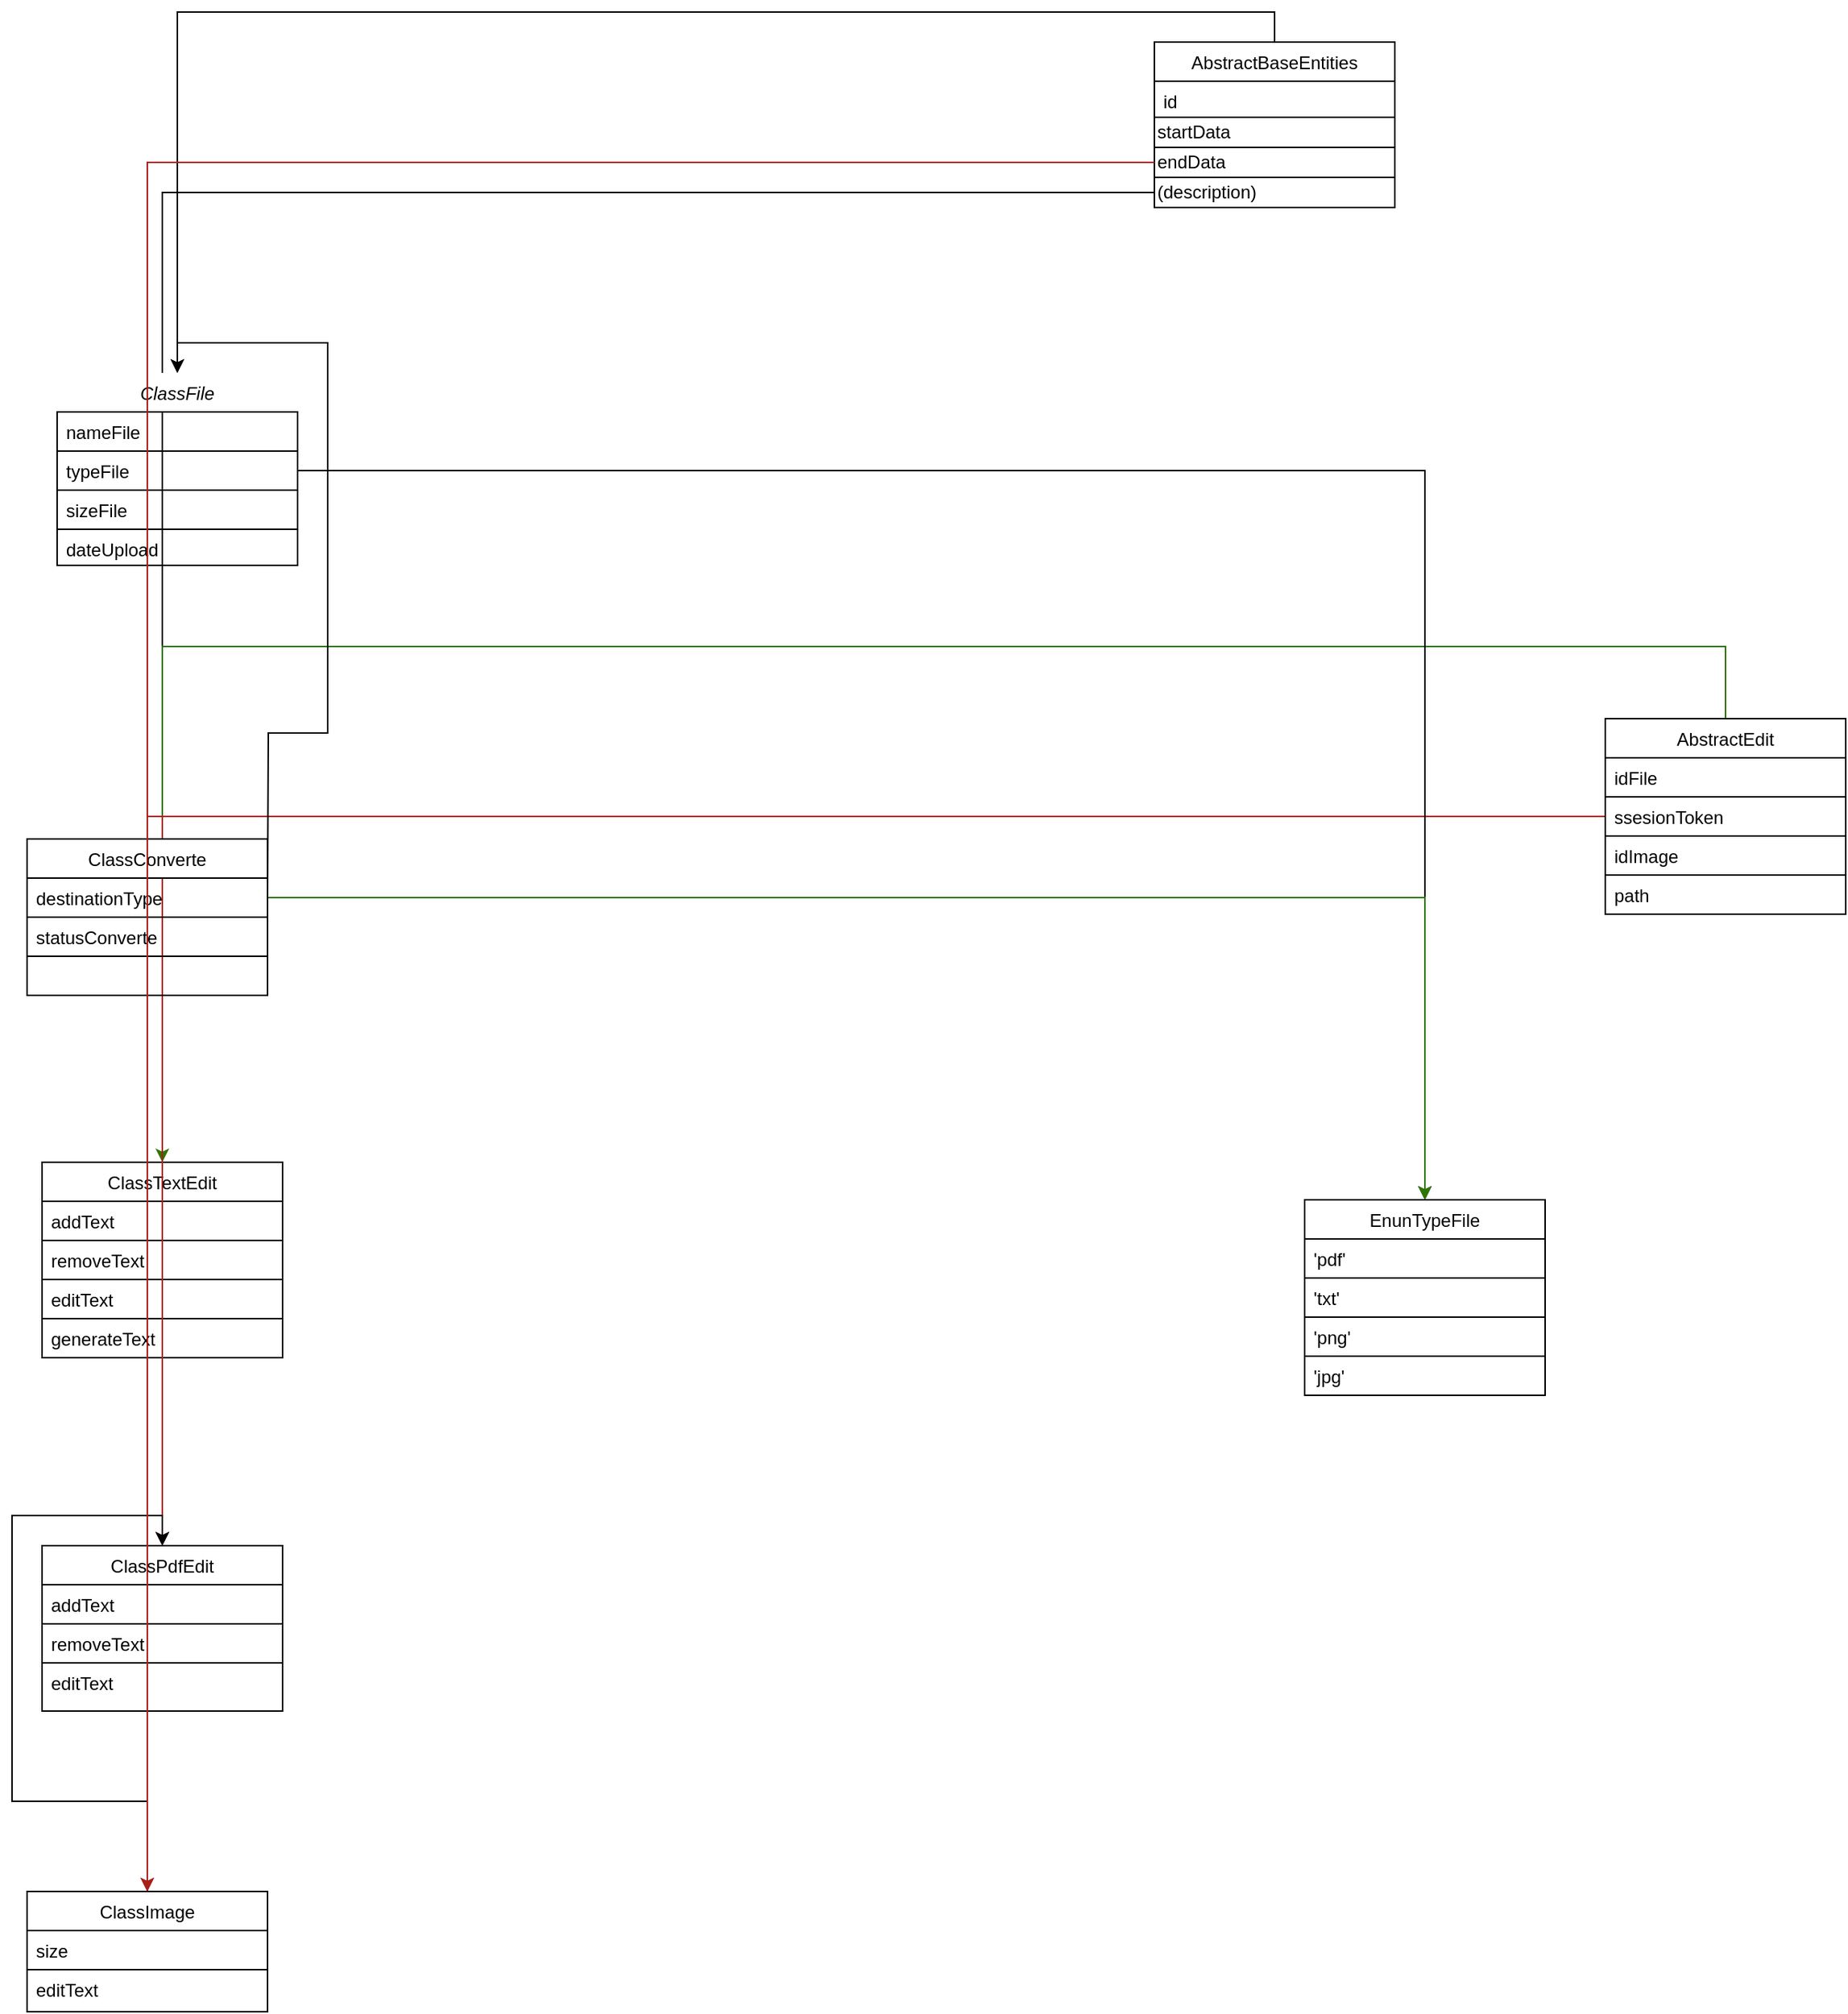 <mxfile version="26.0.5">
  <diagram id="C5RBs43oDa-KdzZeNtuy" name="Page-1">
    <mxGraphModel dx="2065" dy="1880" grid="1" gridSize="10" guides="1" tooltips="1" connect="1" arrows="1" fold="1" page="1" pageScale="1" pageWidth="827" pageHeight="1169" math="0" shadow="0">
      <root>
        <mxCell id="WIyWlLk6GJQsqaUBKTNV-0" />
        <mxCell id="WIyWlLk6GJQsqaUBKTNV-1" parent="WIyWlLk6GJQsqaUBKTNV-0" />
        <mxCell id="1litsqht02PZzivfFsQz-79" style="edgeStyle=orthogonalEdgeStyle;rounded=0;orthogonalLoop=1;jettySize=auto;html=1;strokeColor=light-dark(#000000,#0000FF);fontColor=#143642;fillColor=#FAE5C7;" edge="1" parent="WIyWlLk6GJQsqaUBKTNV-1" source="1litsqht02PZzivfFsQz-68" target="1litsqht02PZzivfFsQz-70">
          <mxGeometry relative="1" as="geometry" />
        </mxCell>
        <mxCell id="1litsqht02PZzivfFsQz-62" value="ClassTextEdit" style="swimlane;fontStyle=0;align=center;verticalAlign=top;childLayout=stackLayout;horizontal=1;startSize=26;horizontalStack=0;resizeParent=1;resizeLast=0;collapsible=1;marginBottom=0;rounded=0;shadow=0;strokeWidth=1;labelBackgroundColor=none;strokeColor=default;" vertex="1" parent="WIyWlLk6GJQsqaUBKTNV-1">
          <mxGeometry x="-160" y="585" width="160" height="130" as="geometry">
            <mxRectangle x="130" y="380" width="160" height="26" as="alternateBounds" />
          </mxGeometry>
        </mxCell>
        <mxCell id="1litsqht02PZzivfFsQz-64" value="addText" style="text;align=left;verticalAlign=top;spacingLeft=4;spacingRight=4;overflow=hidden;rotatable=0;points=[[0,0.5],[1,0.5]];portConstraint=eastwest;fontStyle=0;labelBackgroundColor=none;strokeColor=default;" vertex="1" parent="1litsqht02PZzivfFsQz-62">
          <mxGeometry y="26" width="160" height="26" as="geometry" />
        </mxCell>
        <mxCell id="1litsqht02PZzivfFsQz-65" value="removeText" style="text;align=left;verticalAlign=top;spacingLeft=4;spacingRight=4;overflow=hidden;rotatable=0;points=[[0,0.5],[1,0.5]];portConstraint=eastwest;labelBackgroundColor=none;strokeColor=default;" vertex="1" parent="1litsqht02PZzivfFsQz-62">
          <mxGeometry y="52" width="160" height="26" as="geometry" />
        </mxCell>
        <mxCell id="1litsqht02PZzivfFsQz-69" value="editText" style="text;align=left;verticalAlign=top;spacingLeft=4;spacingRight=4;overflow=hidden;rotatable=0;points=[[0,0.5],[1,0.5]];portConstraint=eastwest;labelBackgroundColor=none;strokeColor=default;" vertex="1" parent="1litsqht02PZzivfFsQz-62">
          <mxGeometry y="78" width="160" height="26" as="geometry" />
        </mxCell>
        <mxCell id="1litsqht02PZzivfFsQz-75" value="generateText" style="text;align=left;verticalAlign=top;spacingLeft=4;spacingRight=4;overflow=hidden;rotatable=0;points=[[0,0.5],[1,0.5]];portConstraint=eastwest;labelBackgroundColor=none;strokeColor=none;" vertex="1" parent="1litsqht02PZzivfFsQz-62">
          <mxGeometry y="104" width="160" height="26" as="geometry" />
        </mxCell>
        <mxCell id="1litsqht02PZzivfFsQz-32" value="AbstractBaseEntities&#xa;" style="swimlane;fontStyle=0;align=center;verticalAlign=top;childLayout=stackLayout;horizontal=1;startSize=26;horizontalStack=0;resizeParent=1;resizeLast=0;collapsible=1;marginBottom=0;rounded=0;shadow=0;strokeWidth=1;labelBackgroundColor=none;strokeColor=default;fillStyle=hatch;" vertex="1" parent="WIyWlLk6GJQsqaUBKTNV-1">
          <mxGeometry x="580" y="-160" width="160" height="110" as="geometry">
            <mxRectangle x="340" y="380" width="170" height="26" as="alternateBounds" />
          </mxGeometry>
        </mxCell>
        <mxCell id="1litsqht02PZzivfFsQz-33" value="id" style="text;align=left;verticalAlign=top;spacingLeft=4;spacingRight=4;overflow=hidden;rotatable=0;points=[[0,0.5],[1,0.5]];portConstraint=eastwest;labelBackgroundColor=none;strokeColor=default;" vertex="1" parent="1litsqht02PZzivfFsQz-32">
          <mxGeometry y="26" width="160" height="24" as="geometry" />
        </mxCell>
        <mxCell id="1litsqht02PZzivfFsQz-42" value="startData" style="text;align=left;html=1;verticalAlign=middle;whiteSpace=wrap;rounded=0;strokeColor=default;" vertex="1" parent="1litsqht02PZzivfFsQz-32">
          <mxGeometry y="50" width="160" height="20" as="geometry" />
        </mxCell>
        <mxCell id="1litsqht02PZzivfFsQz-43" value="endData" style="text;align=left;html=1;verticalAlign=middle;whiteSpace=wrap;rounded=0;strokeColor=default;" vertex="1" parent="1litsqht02PZzivfFsQz-32">
          <mxGeometry y="70" width="160" height="20" as="geometry" />
        </mxCell>
        <mxCell id="1litsqht02PZzivfFsQz-68" value="(description)" style="text;align=left;html=1;verticalAlign=middle;whiteSpace=wrap;rounded=0;strokeColor=none;" vertex="1" parent="1litsqht02PZzivfFsQz-32">
          <mxGeometry y="90" width="160" height="20" as="geometry" />
        </mxCell>
        <mxCell id="zkfFHV4jXpPFQw0GAbJ--17" value="EnunTypeFile" style="swimlane;fontStyle=0;align=center;verticalAlign=top;childLayout=stackLayout;horizontal=1;startSize=26;horizontalStack=0;resizeParent=1;resizeLast=0;collapsible=1;marginBottom=0;rounded=0;shadow=0;strokeWidth=1;swimlaneLine=0;labelBackgroundColor=none;strokeColor=default;" parent="WIyWlLk6GJQsqaUBKTNV-1" vertex="1">
          <mxGeometry x="680" y="610" width="160" height="130" as="geometry">
            <mxRectangle x="550" y="140" width="160" height="26" as="alternateBounds" />
          </mxGeometry>
        </mxCell>
        <mxCell id="zkfFHV4jXpPFQw0GAbJ--18" value="&#39;pdf&#39;" style="text;align=left;verticalAlign=top;spacingLeft=4;spacingRight=4;overflow=hidden;rotatable=0;points=[[0,0.5],[1,0.5]];portConstraint=eastwest;labelBackgroundColor=none;strokeColor=default;" parent="zkfFHV4jXpPFQw0GAbJ--17" vertex="1">
          <mxGeometry y="26" width="160" height="26" as="geometry" />
        </mxCell>
        <mxCell id="zkfFHV4jXpPFQw0GAbJ--19" value="&#39;txt&#39;" style="text;align=left;verticalAlign=top;spacingLeft=4;spacingRight=4;overflow=hidden;rotatable=0;points=[[0,0.5],[1,0.5]];portConstraint=eastwest;rounded=0;shadow=0;html=0;labelBackgroundColor=none;strokeColor=default;" parent="zkfFHV4jXpPFQw0GAbJ--17" vertex="1">
          <mxGeometry y="52" width="160" height="26" as="geometry" />
        </mxCell>
        <mxCell id="zkfFHV4jXpPFQw0GAbJ--20" value="&#39;png&#39;" style="text;align=left;verticalAlign=top;spacingLeft=4;spacingRight=4;overflow=hidden;rotatable=0;points=[[0,0.5],[1,0.5]];portConstraint=eastwest;rounded=0;shadow=0;html=0;labelBackgroundColor=none;strokeColor=default;" parent="zkfFHV4jXpPFQw0GAbJ--17" vertex="1">
          <mxGeometry y="78" width="160" height="26" as="geometry" />
        </mxCell>
        <mxCell id="zkfFHV4jXpPFQw0GAbJ--21" value="&#39;jpg&#39;" style="text;align=left;verticalAlign=top;spacingLeft=4;spacingRight=4;overflow=hidden;rotatable=0;points=[[0,0.5],[1,0.5]];portConstraint=eastwest;rounded=0;shadow=0;html=0;labelBackgroundColor=none;strokeColor=none;" parent="zkfFHV4jXpPFQw0GAbJ--17" vertex="1">
          <mxGeometry y="104" width="160" height="26" as="geometry" />
        </mxCell>
        <mxCell id="1litsqht02PZzivfFsQz-96" style="edgeStyle=orthogonalEdgeStyle;rounded=0;orthogonalLoop=1;jettySize=auto;html=1;strokeColor=light-dark(#2D7600,#0000FF);fontColor=#143642;fillColor=#60a917;exitX=0.5;exitY=0;exitDx=0;exitDy=0;" edge="1" parent="WIyWlLk6GJQsqaUBKTNV-1" source="zkfFHV4jXpPFQw0GAbJ--13" target="1litsqht02PZzivfFsQz-62">
          <mxGeometry relative="1" as="geometry">
            <Array as="points">
              <mxPoint x="960" y="262" />
              <mxPoint x="960" y="242" />
              <mxPoint x="-80" y="242" />
            </Array>
          </mxGeometry>
        </mxCell>
        <mxCell id="1litsqht02PZzivfFsQz-97" style="edgeStyle=orthogonalEdgeStyle;rounded=0;orthogonalLoop=1;jettySize=auto;html=1;entryX=0.5;entryY=0;entryDx=0;entryDy=0;strokeColor=light-dark(#A8201A,#0000FF);fontColor=#143642;fillColor=#FAE5C7;" edge="1" parent="WIyWlLk6GJQsqaUBKTNV-1" source="zkfFHV4jXpPFQw0GAbJ--13" target="1litsqht02PZzivfFsQz-70">
          <mxGeometry relative="1" as="geometry" />
        </mxCell>
        <mxCell id="1litsqht02PZzivfFsQz-98" style="edgeStyle=orthogonalEdgeStyle;rounded=0;orthogonalLoop=1;jettySize=auto;html=1;strokeColor=light-dark(#A8201A,#0000FF);fontColor=#143642;fillColor=#FAE5C7;" edge="1" parent="WIyWlLk6GJQsqaUBKTNV-1" source="zkfFHV4jXpPFQw0GAbJ--13" target="1litsqht02PZzivfFsQz-80">
          <mxGeometry relative="1" as="geometry" />
        </mxCell>
        <mxCell id="zkfFHV4jXpPFQw0GAbJ--13" value="AbstractEdit" style="swimlane;fontStyle=0;align=center;verticalAlign=top;childLayout=stackLayout;horizontal=1;startSize=26;horizontalStack=0;resizeParent=1;resizeLast=0;collapsible=1;marginBottom=0;rounded=0;shadow=0;strokeWidth=1;labelBackgroundColor=none;strokeColor=default;" parent="WIyWlLk6GJQsqaUBKTNV-1" vertex="1">
          <mxGeometry x="880" y="290" width="160" height="130" as="geometry">
            <mxRectangle x="340" y="380" width="170" height="26" as="alternateBounds" />
          </mxGeometry>
        </mxCell>
        <mxCell id="zkfFHV4jXpPFQw0GAbJ--14" value="idFile" style="text;align=left;verticalAlign=top;spacingLeft=4;spacingRight=4;overflow=hidden;rotatable=0;points=[[0,0.5],[1,0.5]];portConstraint=eastwest;labelBackgroundColor=none;strokeColor=default;" parent="zkfFHV4jXpPFQw0GAbJ--13" vertex="1">
          <mxGeometry y="26" width="160" height="26" as="geometry" />
        </mxCell>
        <mxCell id="1litsqht02PZzivfFsQz-94" value="ssesionToken    " style="text;align=left;verticalAlign=top;spacingLeft=4;spacingRight=4;overflow=hidden;rotatable=0;points=[[0,0.5],[1,0.5]];portConstraint=eastwest;labelBackgroundColor=none;strokeColor=none;" vertex="1" parent="zkfFHV4jXpPFQw0GAbJ--13">
          <mxGeometry y="52" width="160" height="26" as="geometry" />
        </mxCell>
        <mxCell id="1litsqht02PZzivfFsQz-95" value="idImage" style="text;align=left;verticalAlign=top;spacingLeft=4;spacingRight=4;overflow=hidden;rotatable=0;points=[[0,0.5],[1,0.5]];portConstraint=eastwest;labelBackgroundColor=none;strokeColor=default;" vertex="1" parent="zkfFHV4jXpPFQw0GAbJ--13">
          <mxGeometry y="78" width="160" height="26" as="geometry" />
        </mxCell>
        <mxCell id="1litsqht02PZzivfFsQz-100" value="path" style="text;align=left;verticalAlign=top;spacingLeft=4;spacingRight=4;overflow=hidden;rotatable=0;points=[[0,0.5],[1,0.5]];portConstraint=eastwest;labelBackgroundColor=none;strokeColor=none;" vertex="1" parent="zkfFHV4jXpPFQw0GAbJ--13">
          <mxGeometry y="104" width="160" height="26" as="geometry" />
        </mxCell>
        <mxCell id="1litsqht02PZzivfFsQz-26" style="edgeStyle=orthogonalEdgeStyle;rounded=0;orthogonalLoop=1;jettySize=auto;html=1;entryX=0.5;entryY=0;entryDx=0;entryDy=0;fontColor=#143642;strokeColor=default;" edge="1" parent="WIyWlLk6GJQsqaUBKTNV-1" source="zkfFHV4jXpPFQw0GAbJ--3" target="zkfFHV4jXpPFQw0GAbJ--17">
          <mxGeometry relative="1" as="geometry" />
        </mxCell>
        <mxCell id="1litsqht02PZzivfFsQz-30" style="edgeStyle=orthogonalEdgeStyle;rounded=0;orthogonalLoop=1;jettySize=auto;html=1;entryX=0.5;entryY=0;entryDx=0;entryDy=0;fontColor=#143642;strokeColor=default;" edge="1" parent="WIyWlLk6GJQsqaUBKTNV-1" target="zkfFHV4jXpPFQw0GAbJ--0">
          <mxGeometry relative="1" as="geometry">
            <mxPoint x="-10" y="409" as="sourcePoint" />
            <mxPoint x="140" y="109" as="targetPoint" />
          </mxGeometry>
        </mxCell>
        <mxCell id="1litsqht02PZzivfFsQz-31" style="edgeStyle=orthogonalEdgeStyle;rounded=0;orthogonalLoop=1;jettySize=auto;html=1;entryX=0.5;entryY=0;entryDx=0;entryDy=0;fontColor=#143642;strokeColor=#2D7600;fillColor=#60a917;" edge="1" parent="WIyWlLk6GJQsqaUBKTNV-1" source="zkfFHV4jXpPFQw0GAbJ--10" target="zkfFHV4jXpPFQw0GAbJ--17">
          <mxGeometry relative="1" as="geometry" />
        </mxCell>
        <mxCell id="1litsqht02PZzivfFsQz-35" style="edgeStyle=orthogonalEdgeStyle;rounded=0;orthogonalLoop=1;jettySize=auto;html=1;exitX=0.5;exitY=0;exitDx=0;exitDy=0;entryX=0.5;entryY=0;entryDx=0;entryDy=0;fontColor=#143642;strokeColor=light-dark(#000000,#0000FF);" edge="1" parent="WIyWlLk6GJQsqaUBKTNV-1" source="1litsqht02PZzivfFsQz-32" target="zkfFHV4jXpPFQw0GAbJ--0">
          <mxGeometry relative="1" as="geometry" />
        </mxCell>
        <mxCell id="1litsqht02PZzivfFsQz-70" value="ClassPdfEdit" style="swimlane;fontStyle=0;align=center;verticalAlign=top;childLayout=stackLayout;horizontal=1;startSize=26;horizontalStack=0;resizeParent=1;resizeLast=0;collapsible=1;marginBottom=0;rounded=0;shadow=0;strokeWidth=1;labelBackgroundColor=none;strokeColor=default;" vertex="1" parent="WIyWlLk6GJQsqaUBKTNV-1">
          <mxGeometry x="-160" y="840" width="160" height="110" as="geometry">
            <mxRectangle x="130" y="380" width="160" height="26" as="alternateBounds" />
          </mxGeometry>
        </mxCell>
        <mxCell id="1litsqht02PZzivfFsQz-72" value="addText" style="text;align=left;verticalAlign=top;spacingLeft=4;spacingRight=4;overflow=hidden;rotatable=0;points=[[0,0.5],[1,0.5]];portConstraint=eastwest;fontStyle=0;labelBackgroundColor=none;strokeColor=default;" vertex="1" parent="1litsqht02PZzivfFsQz-70">
          <mxGeometry y="26" width="160" height="26" as="geometry" />
        </mxCell>
        <mxCell id="1litsqht02PZzivfFsQz-73" value="removeText" style="text;align=left;verticalAlign=top;spacingLeft=4;spacingRight=4;overflow=hidden;rotatable=0;points=[[0,0.5],[1,0.5]];portConstraint=eastwest;labelBackgroundColor=none;strokeColor=default;" vertex="1" parent="1litsqht02PZzivfFsQz-70">
          <mxGeometry y="52" width="160" height="26" as="geometry" />
        </mxCell>
        <mxCell id="1litsqht02PZzivfFsQz-74" value="editText" style="text;align=left;verticalAlign=top;spacingLeft=4;spacingRight=4;overflow=hidden;rotatable=0;points=[[0,0.5],[1,0.5]];portConstraint=eastwest;labelBackgroundColor=none;strokeColor=none;" vertex="1" parent="1litsqht02PZzivfFsQz-70">
          <mxGeometry y="78" width="160" height="26" as="geometry" />
        </mxCell>
        <mxCell id="zkfFHV4jXpPFQw0GAbJ--0" value="ClassFile" style="swimlane;fontStyle=2;align=center;verticalAlign=top;childLayout=stackLayout;horizontal=1;startSize=26;horizontalStack=0;resizeParent=1;resizeLast=0;collapsible=1;marginBottom=0;rounded=0;shadow=0;strokeWidth=1;labelBackgroundColor=none;strokeColor=none;" parent="WIyWlLk6GJQsqaUBKTNV-1" vertex="1">
          <mxGeometry x="-150" y="60" width="160" height="130" as="geometry">
            <mxRectangle x="230" y="140" width="160" height="26" as="alternateBounds" />
          </mxGeometry>
        </mxCell>
        <mxCell id="zkfFHV4jXpPFQw0GAbJ--2" value="nameFile" style="text;align=left;verticalAlign=top;spacingLeft=4;spacingRight=4;overflow=hidden;rotatable=0;points=[[0,0.5],[1,0.5]];portConstraint=eastwest;rounded=0;shadow=0;html=0;labelBackgroundColor=none;strokeColor=default;" parent="zkfFHV4jXpPFQw0GAbJ--0" vertex="1">
          <mxGeometry y="26" width="160" height="26" as="geometry" />
        </mxCell>
        <mxCell id="zkfFHV4jXpPFQw0GAbJ--3" value="typeFile" style="text;align=left;verticalAlign=middle;spacingLeft=4;spacingRight=4;overflow=hidden;rotatable=0;points=[[0,0.5],[1,0.5]];portConstraint=eastwest;rounded=0;shadow=0;labelBackgroundColor=none;labelBorderColor=none;textShadow=0;strokeColor=default;" parent="zkfFHV4jXpPFQw0GAbJ--0" vertex="1">
          <mxGeometry y="52" width="160" height="26" as="geometry" />
        </mxCell>
        <mxCell id="1litsqht02PZzivfFsQz-17" value="sizeFile" style="text;align=left;verticalAlign=top;spacingLeft=4;spacingRight=4;overflow=hidden;rotatable=0;points=[[0,0.5],[1,0.5]];portConstraint=eastwest;rounded=0;shadow=0;html=0;labelBackgroundColor=none;strokeColor=default;" vertex="1" parent="zkfFHV4jXpPFQw0GAbJ--0">
          <mxGeometry y="78" width="160" height="26" as="geometry" />
        </mxCell>
        <mxCell id="zkfFHV4jXpPFQw0GAbJ--5" value="dateUpload" style="text;align=left;verticalAlign=top;spacingLeft=4;spacingRight=4;overflow=hidden;rotatable=0;points=[[0,0.5],[1,0.5]];portConstraint=eastwest;labelBackgroundColor=none;strokeColor=default;" parent="zkfFHV4jXpPFQw0GAbJ--0" vertex="1">
          <mxGeometry y="104" width="160" height="24" as="geometry" />
        </mxCell>
        <mxCell id="zkfFHV4jXpPFQw0GAbJ--6" value="ClassConverte&#xa;" style="swimlane;fontStyle=0;align=center;verticalAlign=top;childLayout=stackLayout;horizontal=1;startSize=26;horizontalStack=0;resizeParent=1;resizeLast=0;collapsible=1;marginBottom=0;rounded=0;shadow=0;strokeWidth=1;labelBackgroundColor=none;strokeColor=default;" parent="WIyWlLk6GJQsqaUBKTNV-1" vertex="1">
          <mxGeometry x="-170" y="370" width="160" height="104" as="geometry">
            <mxRectangle x="130" y="380" width="160" height="26" as="alternateBounds" />
          </mxGeometry>
        </mxCell>
        <mxCell id="zkfFHV4jXpPFQw0GAbJ--10" value="destinationType" style="text;align=left;verticalAlign=top;spacingLeft=4;spacingRight=4;overflow=hidden;rotatable=0;points=[[0,0.5],[1,0.5]];portConstraint=eastwest;fontStyle=0;labelBackgroundColor=none;strokeColor=default;" parent="zkfFHV4jXpPFQw0GAbJ--6" vertex="1">
          <mxGeometry y="26" width="160" height="26" as="geometry" />
        </mxCell>
        <mxCell id="zkfFHV4jXpPFQw0GAbJ--11" value="statusConverte" style="text;align=left;verticalAlign=top;spacingLeft=4;spacingRight=4;overflow=hidden;rotatable=0;points=[[0,0.5],[1,0.5]];portConstraint=eastwest;labelBackgroundColor=none;strokeColor=default;" parent="zkfFHV4jXpPFQw0GAbJ--6" vertex="1">
          <mxGeometry y="52" width="160" height="26" as="geometry" />
        </mxCell>
        <mxCell id="1litsqht02PZzivfFsQz-93" style="edgeStyle=orthogonalEdgeStyle;rounded=0;orthogonalLoop=1;jettySize=auto;html=1;entryX=0.5;entryY=0;entryDx=0;entryDy=0;strokeColor=default;fontColor=#143642;fillColor=#FAE5C7;" edge="1" parent="WIyWlLk6GJQsqaUBKTNV-1" source="1litsqht02PZzivfFsQz-80" target="1litsqht02PZzivfFsQz-70">
          <mxGeometry relative="1" as="geometry" />
        </mxCell>
        <mxCell id="1litsqht02PZzivfFsQz-80" value="ClassImage" style="swimlane;fontStyle=0;align=center;verticalAlign=top;childLayout=stackLayout;horizontal=1;startSize=26;horizontalStack=0;resizeParent=1;resizeLast=0;collapsible=1;marginBottom=0;rounded=0;shadow=0;strokeWidth=1;labelBackgroundColor=none;strokeColor=default;" vertex="1" parent="WIyWlLk6GJQsqaUBKTNV-1">
          <mxGeometry x="-170" y="1070" width="160" height="80" as="geometry">
            <mxRectangle x="130" y="380" width="160" height="26" as="alternateBounds" />
          </mxGeometry>
        </mxCell>
        <mxCell id="1litsqht02PZzivfFsQz-82" value="size" style="text;align=left;verticalAlign=top;spacingLeft=4;spacingRight=4;overflow=hidden;rotatable=0;points=[[0,0.5],[1,0.5]];portConstraint=eastwest;labelBackgroundColor=none;strokeColor=default;" vertex="1" parent="1litsqht02PZzivfFsQz-80">
          <mxGeometry y="26" width="160" height="26" as="geometry" />
        </mxCell>
        <mxCell id="1litsqht02PZzivfFsQz-85" value="editText" style="text;align=left;verticalAlign=top;spacingLeft=4;spacingRight=4;overflow=hidden;rotatable=0;points=[[0,0.5],[1,0.5]];portConstraint=eastwest;labelBackgroundColor=none;strokeColor=none;" vertex="1" parent="1litsqht02PZzivfFsQz-80">
          <mxGeometry y="52" width="160" height="22" as="geometry" />
        </mxCell>
        <mxCell id="1litsqht02PZzivfFsQz-92" style="edgeStyle=orthogonalEdgeStyle;rounded=0;orthogonalLoop=1;jettySize=auto;html=1;strokeColor=light-dark(#A8201A,#0000FF);fontColor=#143642;fillColor=#FAE5C7;" edge="1" parent="WIyWlLk6GJQsqaUBKTNV-1" source="1litsqht02PZzivfFsQz-43" target="1litsqht02PZzivfFsQz-80">
          <mxGeometry relative="1" as="geometry" />
        </mxCell>
      </root>
    </mxGraphModel>
  </diagram>
</mxfile>
